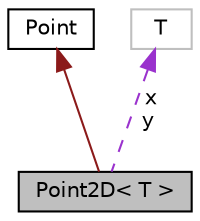 digraph "Point2D&lt; T &gt;"
{
  edge [fontname="Helvetica",fontsize="10",labelfontname="Helvetica",labelfontsize="10"];
  node [fontname="Helvetica",fontsize="10",shape=record];
  Node2 [label="Point2D\< T \>",height=0.2,width=0.4,color="black", fillcolor="grey75", style="filled", fontcolor="black"];
  Node3 -> Node2 [dir="back",color="firebrick4",fontsize="10",style="solid",fontname="Helvetica"];
  Node3 [label="Point",height=0.2,width=0.4,color="black", fillcolor="white", style="filled",URL="$structPoint.html"];
  Node4 -> Node2 [dir="back",color="darkorchid3",fontsize="10",style="dashed",label=" x\ny" ,fontname="Helvetica"];
  Node4 [label="T",height=0.2,width=0.4,color="grey75", fillcolor="white", style="filled"];
}
